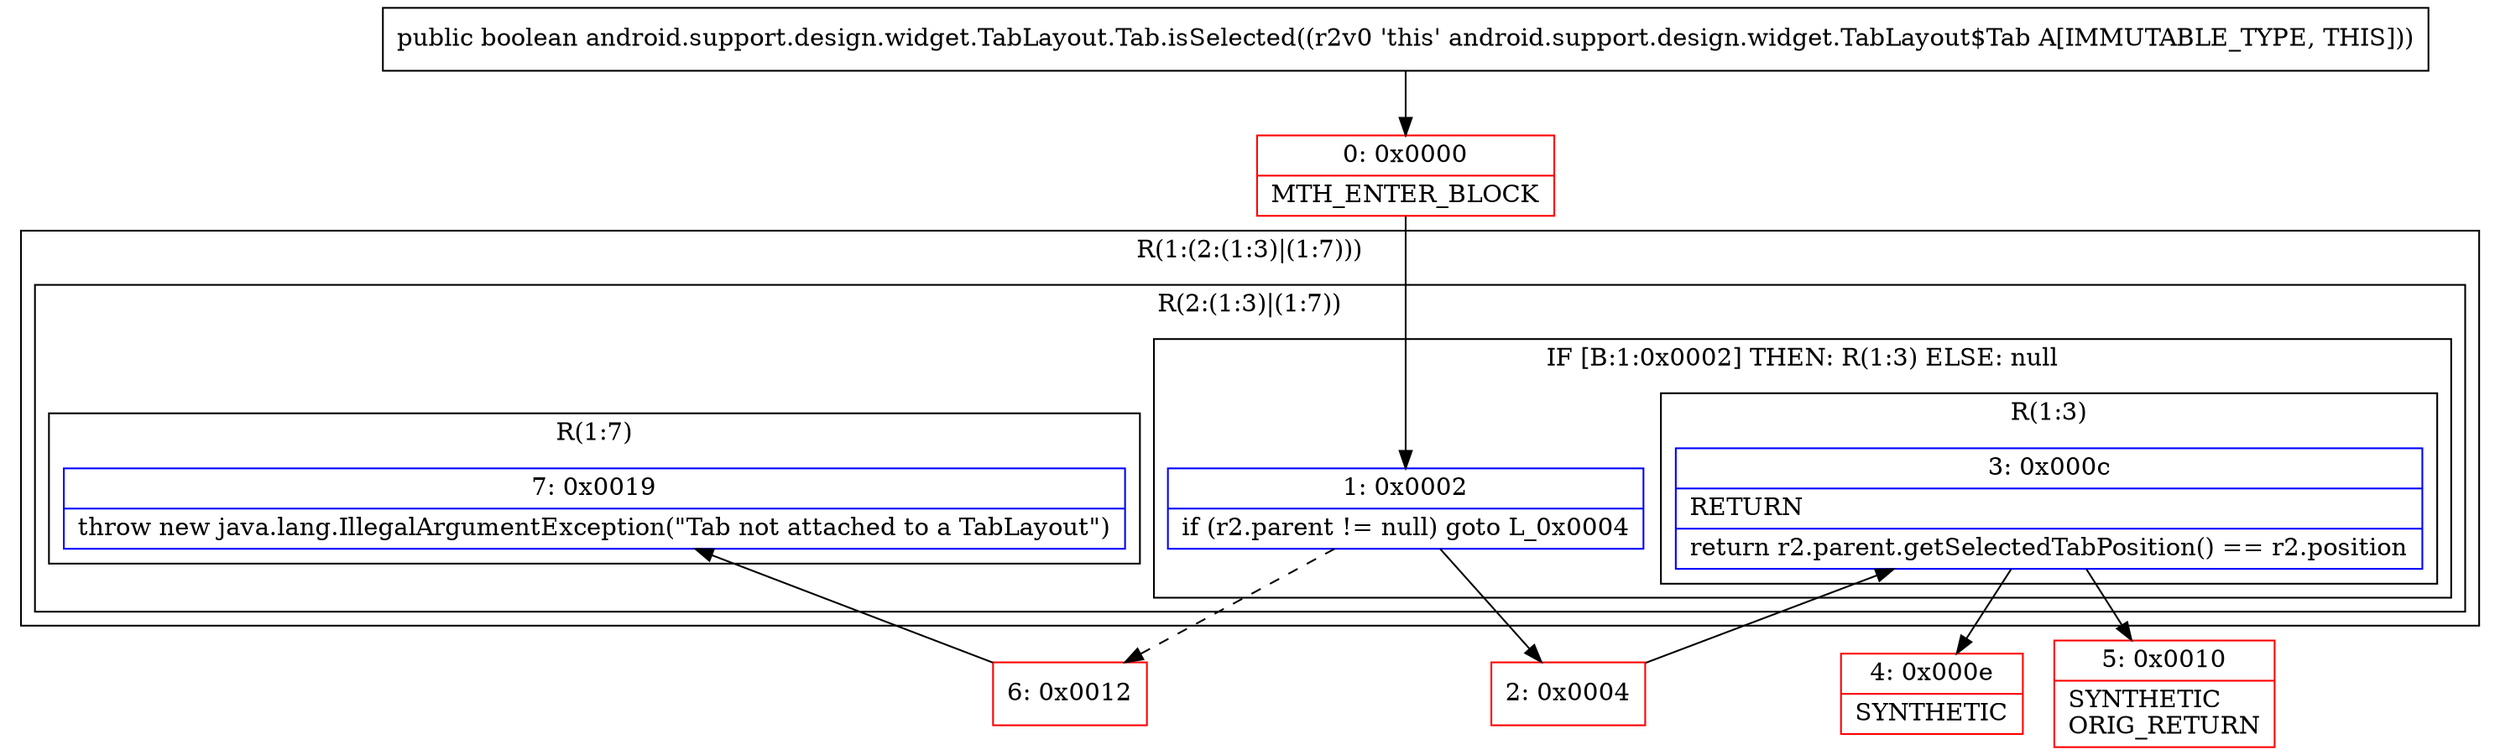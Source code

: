 digraph "CFG forandroid.support.design.widget.TabLayout.Tab.isSelected()Z" {
subgraph cluster_Region_1395613825 {
label = "R(1:(2:(1:3)|(1:7)))";
node [shape=record,color=blue];
subgraph cluster_Region_1776289046 {
label = "R(2:(1:3)|(1:7))";
node [shape=record,color=blue];
subgraph cluster_IfRegion_30024787 {
label = "IF [B:1:0x0002] THEN: R(1:3) ELSE: null";
node [shape=record,color=blue];
Node_1 [shape=record,label="{1\:\ 0x0002|if (r2.parent != null) goto L_0x0004\l}"];
subgraph cluster_Region_142183346 {
label = "R(1:3)";
node [shape=record,color=blue];
Node_3 [shape=record,label="{3\:\ 0x000c|RETURN\l|return r2.parent.getSelectedTabPosition() == r2.position\l}"];
}
}
subgraph cluster_Region_553310548 {
label = "R(1:7)";
node [shape=record,color=blue];
Node_7 [shape=record,label="{7\:\ 0x0019|throw new java.lang.IllegalArgumentException(\"Tab not attached to a TabLayout\")\l}"];
}
}
}
Node_0 [shape=record,color=red,label="{0\:\ 0x0000|MTH_ENTER_BLOCK\l}"];
Node_2 [shape=record,color=red,label="{2\:\ 0x0004}"];
Node_4 [shape=record,color=red,label="{4\:\ 0x000e|SYNTHETIC\l}"];
Node_5 [shape=record,color=red,label="{5\:\ 0x0010|SYNTHETIC\lORIG_RETURN\l}"];
Node_6 [shape=record,color=red,label="{6\:\ 0x0012}"];
MethodNode[shape=record,label="{public boolean android.support.design.widget.TabLayout.Tab.isSelected((r2v0 'this' android.support.design.widget.TabLayout$Tab A[IMMUTABLE_TYPE, THIS])) }"];
MethodNode -> Node_0;
Node_1 -> Node_2;
Node_1 -> Node_6[style=dashed];
Node_3 -> Node_4;
Node_3 -> Node_5;
Node_0 -> Node_1;
Node_2 -> Node_3;
Node_6 -> Node_7;
}

